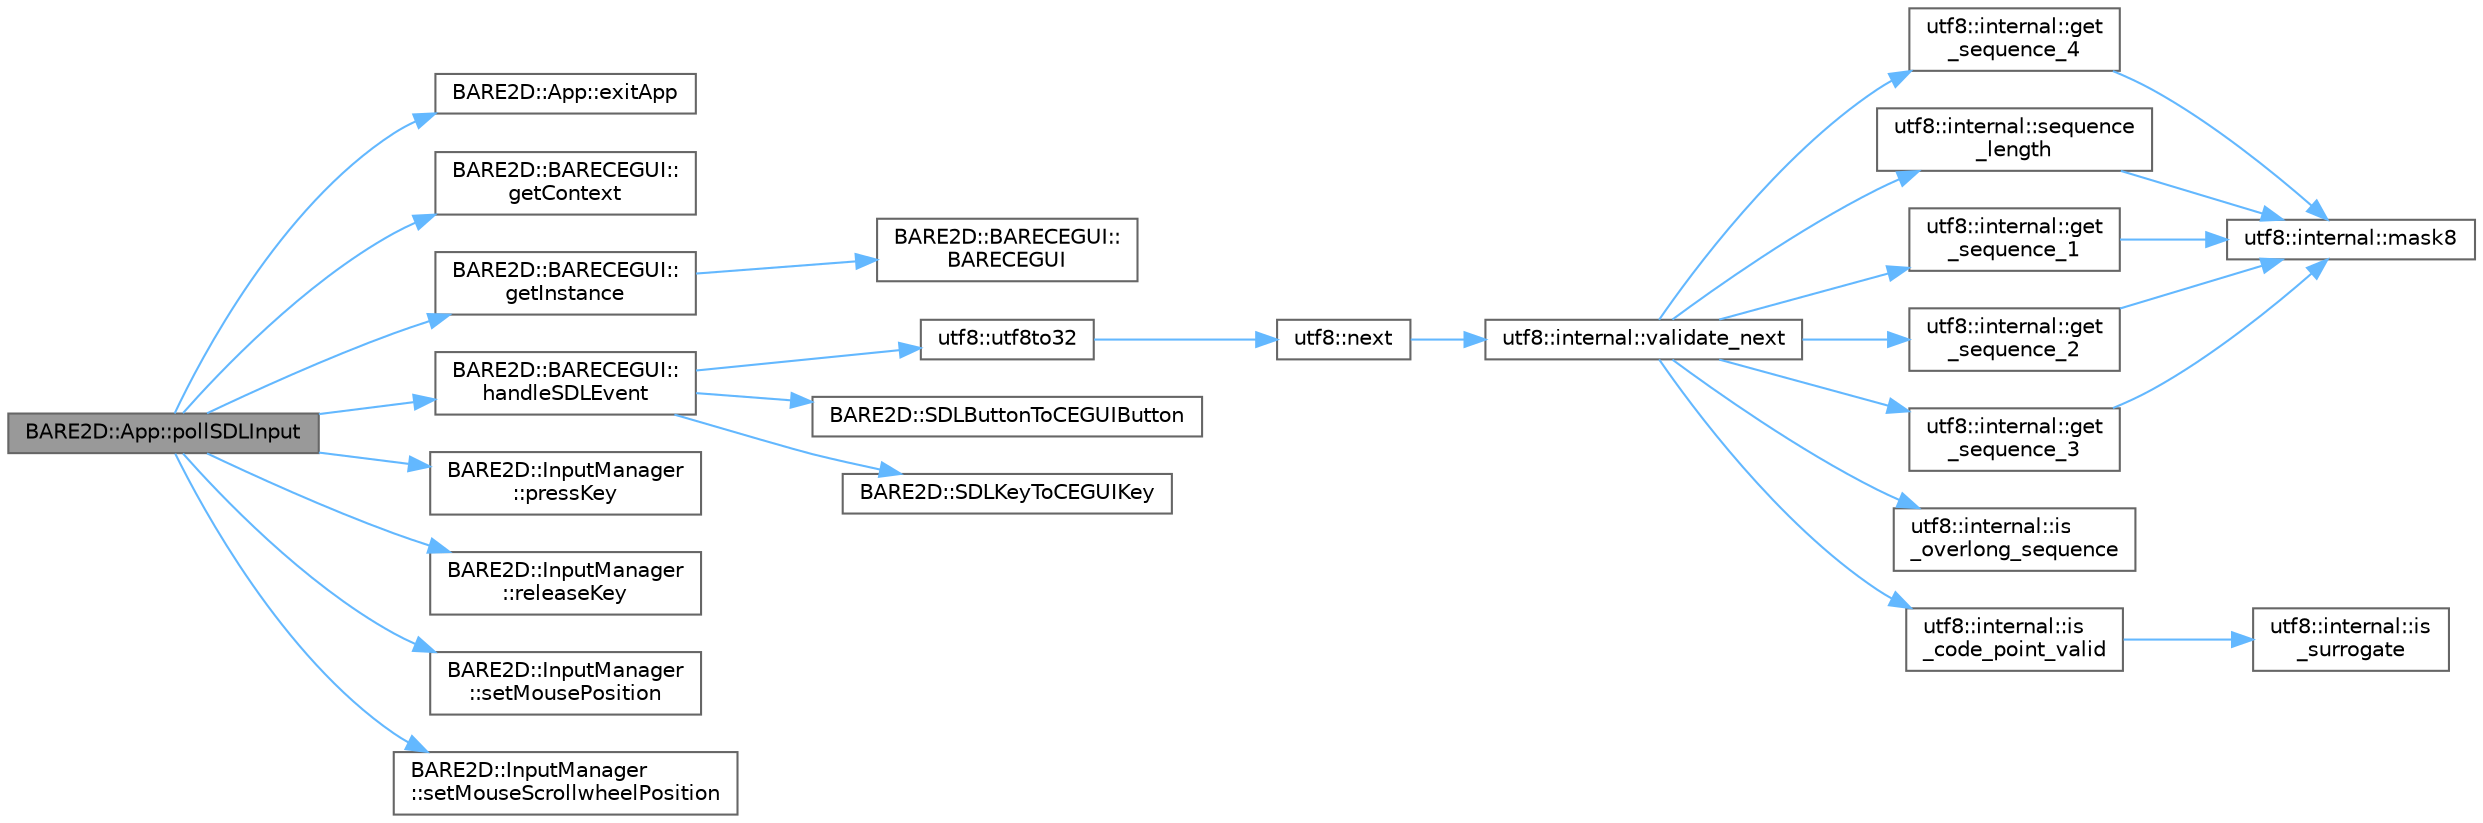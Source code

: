 digraph "BARE2D::App::pollSDLInput"
{
 // INTERACTIVE_SVG=YES
 // LATEX_PDF_SIZE
  bgcolor="transparent";
  edge [fontname=Helvetica,fontsize=10,labelfontname=Helvetica,labelfontsize=10];
  node [fontname=Helvetica,fontsize=10,shape=box,height=0.2,width=0.4];
  rankdir="LR";
  Node1 [label="BARE2D::App::pollSDLInput",height=0.2,width=0.4,color="gray40", fillcolor="grey60", style="filled", fontcolor="black",tooltip="Polls inputs from SDL and updates the inputmanager as appropriate."];
  Node1 -> Node2 [color="steelblue1",style="solid"];
  Node2 [label="BARE2D::App::exitApp",height=0.2,width=0.4,color="grey40", fillcolor="white", style="filled",URL="$class_b_a_r_e2_d_1_1_app.html#a1e4549ad082fd4afee1503611fb65ad1",tooltip="Calls the screen's exit function, and then cleans this class up for destruction."];
  Node1 -> Node3 [color="steelblue1",style="solid"];
  Node3 [label="BARE2D::BARECEGUI::\lgetContext",height=0.2,width=0.4,color="grey40", fillcolor="white", style="filled",URL="$class_b_a_r_e2_d_1_1_b_a_r_e_c_e_g_u_i.html#aecad6d159917b2821f9fcb4429adccea",tooltip=" "];
  Node1 -> Node4 [color="steelblue1",style="solid"];
  Node4 [label="BARE2D::BARECEGUI::\lgetInstance",height=0.2,width=0.4,color="grey40", fillcolor="white", style="filled",URL="$class_b_a_r_e2_d_1_1_b_a_r_e_c_e_g_u_i.html#ab3f339793671b90bb449bf17a9d953ca",tooltip=" "];
  Node4 -> Node5 [color="steelblue1",style="solid"];
  Node5 [label="BARE2D::BARECEGUI::\lBARECEGUI",height=0.2,width=0.4,color="grey40", fillcolor="white", style="filled",URL="$class_b_a_r_e2_d_1_1_b_a_r_e_c_e_g_u_i.html#ade528b2e05e0562fd5ecda850a49ec14",tooltip=" "];
  Node1 -> Node6 [color="steelblue1",style="solid"];
  Node6 [label="BARE2D::BARECEGUI::\lhandleSDLEvent",height=0.2,width=0.4,color="grey40", fillcolor="white", style="filled",URL="$class_b_a_r_e2_d_1_1_b_a_r_e_c_e_g_u_i.html#a770264d8c510bbfe0585abe493011ed7",tooltip="Handles and propagates input."];
  Node6 -> Node7 [color="steelblue1",style="solid"];
  Node7 [label="BARE2D::SDLButtonToCEGUIButton",height=0.2,width=0.4,color="grey40", fillcolor="white", style="filled",URL="$namespace_b_a_r_e2_d.html#add368291490f34b060048b5cbb5245f9",tooltip=" "];
  Node6 -> Node8 [color="steelblue1",style="solid"];
  Node8 [label="BARE2D::SDLKeyToCEGUIKey",height=0.2,width=0.4,color="grey40", fillcolor="white", style="filled",URL="$namespace_b_a_r_e2_d.html#a4308f8684a05ffbf8ef36cd49541765b",tooltip=" "];
  Node6 -> Node9 [color="steelblue1",style="solid"];
  Node9 [label="utf8::utf8to32",height=0.2,width=0.4,color="grey40", fillcolor="white", style="filled",URL="$namespaceutf8.html#a8020ed399788dca779663adf061ed718",tooltip=" "];
  Node9 -> Node10 [color="steelblue1",style="solid"];
  Node10 [label="utf8::next",height=0.2,width=0.4,color="grey40", fillcolor="white", style="filled",URL="$namespaceutf8.html#afc093dfde66a6f52cb4a5caefe0e580d",tooltip=" "];
  Node10 -> Node11 [color="steelblue1",style="solid"];
  Node11 [label="utf8::internal::validate_next",height=0.2,width=0.4,color="grey40", fillcolor="white", style="filled",URL="$namespaceutf8_1_1internal.html#abe95547575fcc81911e381df03f8ebfe",tooltip=" "];
  Node11 -> Node12 [color="steelblue1",style="solid"];
  Node12 [label="utf8::internal::get\l_sequence_1",height=0.2,width=0.4,color="grey40", fillcolor="white", style="filled",URL="$namespaceutf8_1_1internal.html#a6e5df73716136aec55e8fcf3309038b6",tooltip="get_sequence_x functions decode utf-8 sequences of the length x"];
  Node12 -> Node13 [color="steelblue1",style="solid"];
  Node13 [label="utf8::internal::mask8",height=0.2,width=0.4,color="grey40", fillcolor="white", style="filled",URL="$namespaceutf8_1_1internal.html#adf6e0469e279b9562aa461b4c3c1e7e4",tooltip=" "];
  Node11 -> Node14 [color="steelblue1",style="solid"];
  Node14 [label="utf8::internal::get\l_sequence_2",height=0.2,width=0.4,color="grey40", fillcolor="white", style="filled",URL="$namespaceutf8_1_1internal.html#a9d641b9546be985f9f0fd4955ac42a24",tooltip=" "];
  Node14 -> Node13 [color="steelblue1",style="solid"];
  Node11 -> Node15 [color="steelblue1",style="solid"];
  Node15 [label="utf8::internal::get\l_sequence_3",height=0.2,width=0.4,color="grey40", fillcolor="white", style="filled",URL="$namespaceutf8_1_1internal.html#ac1809a1fb3fa6983d64a0d3a39646008",tooltip=" "];
  Node15 -> Node13 [color="steelblue1",style="solid"];
  Node11 -> Node16 [color="steelblue1",style="solid"];
  Node16 [label="utf8::internal::get\l_sequence_4",height=0.2,width=0.4,color="grey40", fillcolor="white", style="filled",URL="$namespaceutf8_1_1internal.html#ad1958e7c6746ba6b1fbb0d81b88b346c",tooltip=" "];
  Node16 -> Node13 [color="steelblue1",style="solid"];
  Node11 -> Node17 [color="steelblue1",style="solid"];
  Node17 [label="utf8::internal::is\l_code_point_valid",height=0.2,width=0.4,color="grey40", fillcolor="white", style="filled",URL="$namespaceutf8_1_1internal.html#a97b553137aaeda6e8ca6f8d46f78fd79",tooltip=" "];
  Node17 -> Node18 [color="steelblue1",style="solid"];
  Node18 [label="utf8::internal::is\l_surrogate",height=0.2,width=0.4,color="grey40", fillcolor="white", style="filled",URL="$namespaceutf8_1_1internal.html#a31a185a6bc8b9bf454191a8a95a93595",tooltip=" "];
  Node11 -> Node19 [color="steelblue1",style="solid"];
  Node19 [label="utf8::internal::is\l_overlong_sequence",height=0.2,width=0.4,color="grey40", fillcolor="white", style="filled",URL="$namespaceutf8_1_1internal.html#a3160f6f24dff465f64f83cb0e66995c6",tooltip=" "];
  Node11 -> Node20 [color="steelblue1",style="solid"];
  Node20 [label="utf8::internal::sequence\l_length",height=0.2,width=0.4,color="grey40", fillcolor="white", style="filled",URL="$namespaceutf8_1_1internal.html#adb347cc81d32ebb0fd22d849f7bff5ea",tooltip=" "];
  Node20 -> Node13 [color="steelblue1",style="solid"];
  Node1 -> Node21 [color="steelblue1",style="solid"];
  Node21 [label="BARE2D::InputManager\l::pressKey",height=0.2,width=0.4,color="grey40", fillcolor="white", style="filled",URL="$class_b_a_r_e2_d_1_1_input_manager.html#a3a1cea0b15ba38865bbf446e2ef3fc1d",tooltip="Sets a key as 'pressed'."];
  Node1 -> Node22 [color="steelblue1",style="solid"];
  Node22 [label="BARE2D::InputManager\l::releaseKey",height=0.2,width=0.4,color="grey40", fillcolor="white", style="filled",URL="$class_b_a_r_e2_d_1_1_input_manager.html#a235d3c2a87ddf27e8544a0bafc3000a0",tooltip="Sets a key as 'released'."];
  Node1 -> Node23 [color="steelblue1",style="solid"];
  Node23 [label="BARE2D::InputManager\l::setMousePosition",height=0.2,width=0.4,color="grey40", fillcolor="white", style="filled",URL="$class_b_a_r_e2_d_1_1_input_manager.html#a3d72db48544d6a6d347af02889e7e1d6",tooltip="Sets the mouse position to (x,y)"];
  Node1 -> Node24 [color="steelblue1",style="solid"];
  Node24 [label="BARE2D::InputManager\l::setMouseScrollwheelPosition",height=0.2,width=0.4,color="grey40", fillcolor="white", style="filled",URL="$class_b_a_r_e2_d_1_1_input_manager.html#ab8ca096f8108649a0e5b9be5e370e36c",tooltip="Sets the \"position\" of the scrollwheel - essentially, how much it has moved since the last frame."];
}
